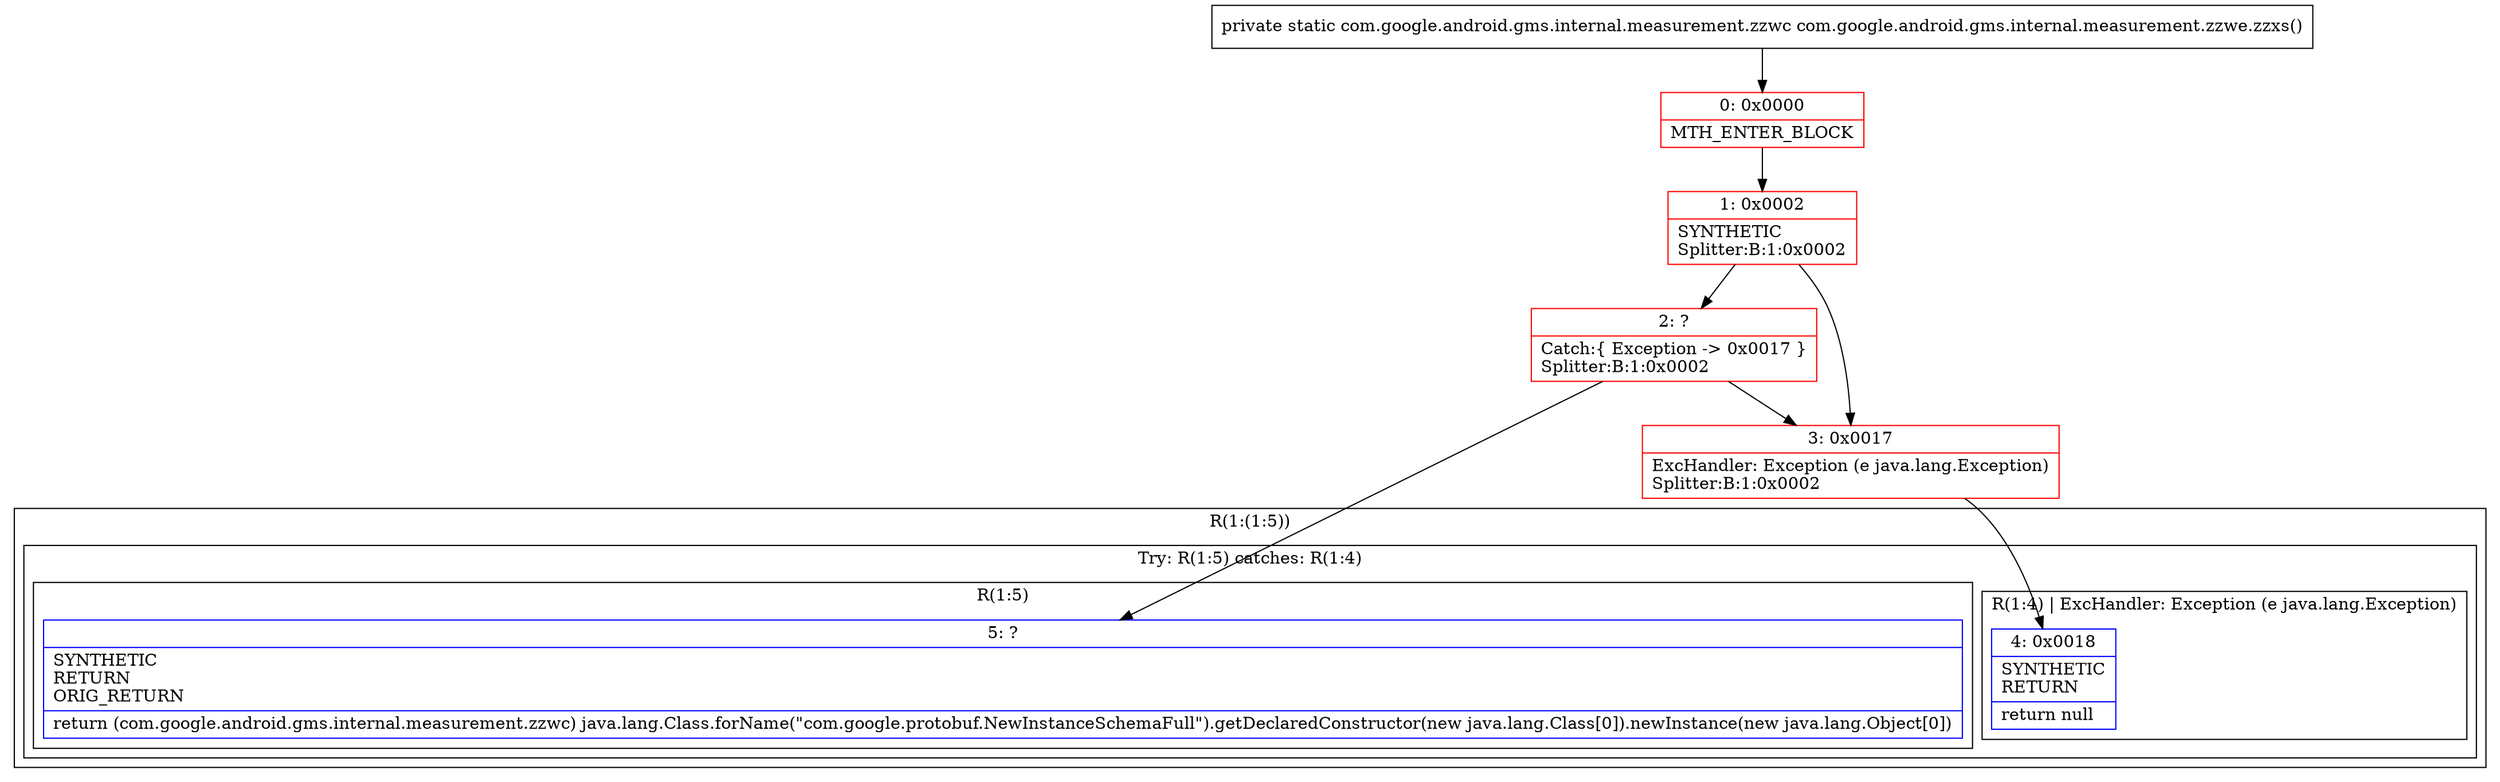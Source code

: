 digraph "CFG forcom.google.android.gms.internal.measurement.zzwe.zzxs()Lcom\/google\/android\/gms\/internal\/measurement\/zzwc;" {
subgraph cluster_Region_148165626 {
label = "R(1:(1:5))";
node [shape=record,color=blue];
subgraph cluster_TryCatchRegion_1651134946 {
label = "Try: R(1:5) catches: R(1:4)";
node [shape=record,color=blue];
subgraph cluster_Region_182430241 {
label = "R(1:5)";
node [shape=record,color=blue];
Node_5 [shape=record,label="{5\:\ ?|SYNTHETIC\lRETURN\lORIG_RETURN\l|return (com.google.android.gms.internal.measurement.zzwc) java.lang.Class.forName(\"com.google.protobuf.NewInstanceSchemaFull\").getDeclaredConstructor(new java.lang.Class[0]).newInstance(new java.lang.Object[0])\l}"];
}
subgraph cluster_Region_1251442839 {
label = "R(1:4) | ExcHandler: Exception (e java.lang.Exception)\l";
node [shape=record,color=blue];
Node_4 [shape=record,label="{4\:\ 0x0018|SYNTHETIC\lRETURN\l|return null\l}"];
}
}
}
subgraph cluster_Region_1251442839 {
label = "R(1:4) | ExcHandler: Exception (e java.lang.Exception)\l";
node [shape=record,color=blue];
Node_4 [shape=record,label="{4\:\ 0x0018|SYNTHETIC\lRETURN\l|return null\l}"];
}
Node_0 [shape=record,color=red,label="{0\:\ 0x0000|MTH_ENTER_BLOCK\l}"];
Node_1 [shape=record,color=red,label="{1\:\ 0x0002|SYNTHETIC\lSplitter:B:1:0x0002\l}"];
Node_2 [shape=record,color=red,label="{2\:\ ?|Catch:\{ Exception \-\> 0x0017 \}\lSplitter:B:1:0x0002\l}"];
Node_3 [shape=record,color=red,label="{3\:\ 0x0017|ExcHandler: Exception (e java.lang.Exception)\lSplitter:B:1:0x0002\l}"];
MethodNode[shape=record,label="{private static com.google.android.gms.internal.measurement.zzwc com.google.android.gms.internal.measurement.zzwe.zzxs() }"];
MethodNode -> Node_0;
Node_0 -> Node_1;
Node_1 -> Node_2;
Node_1 -> Node_3;
Node_2 -> Node_3;
Node_2 -> Node_5;
Node_3 -> Node_4;
}

